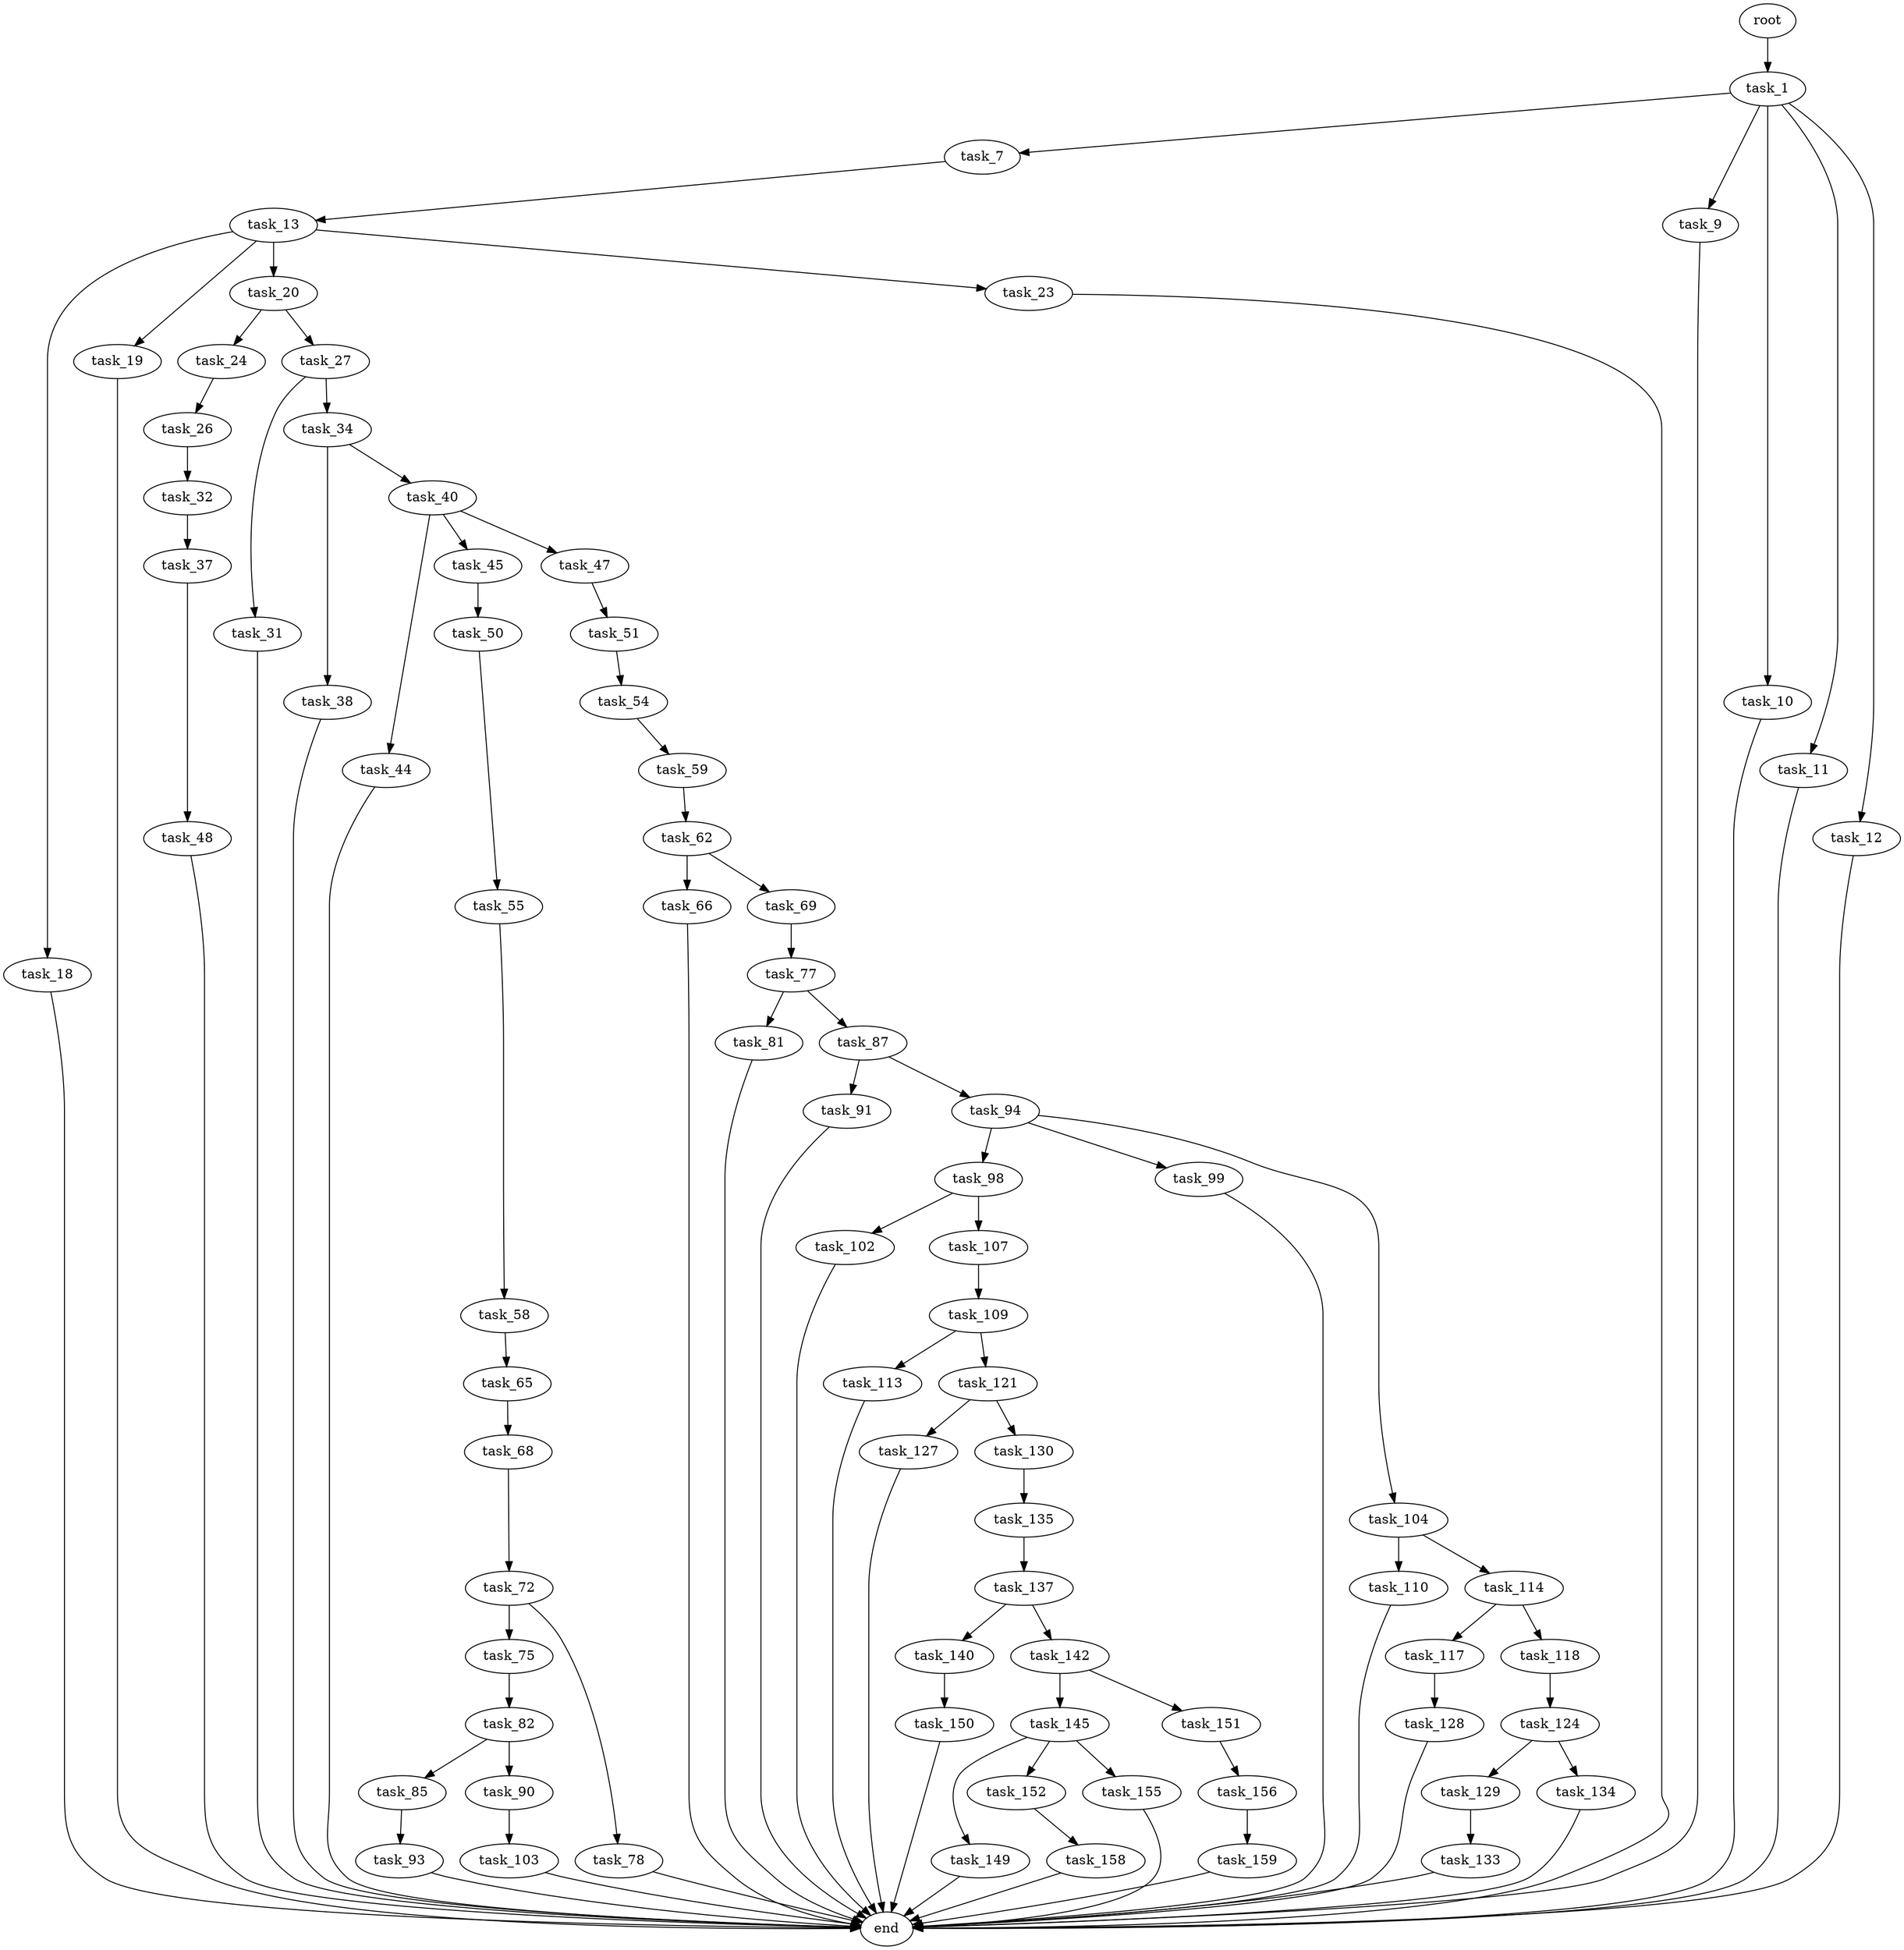 digraph G {
  root [size="0.000000"];
  task_1 [size="207432103559.000000"];
  task_7 [size="7338652992.000000"];
  task_9 [size="28991029248.000000"];
  task_10 [size="68719476736.000000"];
  task_11 [size="189710768964.000000"];
  task_12 [size="368293445632.000000"];
  task_13 [size="23315380046.000000"];
  end [size="0.000000"];
  task_18 [size="782757789696.000000"];
  task_19 [size="67657672742.000000"];
  task_20 [size="368293445632.000000"];
  task_23 [size="782757789696.000000"];
  task_24 [size="131800520093.000000"];
  task_27 [size="31036722856.000000"];
  task_26 [size="394910372324.000000"];
  task_32 [size="28991029248.000000"];
  task_31 [size="69107959674.000000"];
  task_34 [size="231928233984.000000"];
  task_37 [size="9483916363.000000"];
  task_38 [size="138338857488.000000"];
  task_40 [size="1314360385.000000"];
  task_48 [size="8589934592.000000"];
  task_44 [size="31932933962.000000"];
  task_45 [size="58387122796.000000"];
  task_47 [size="775784326150.000000"];
  task_50 [size="363791821588.000000"];
  task_51 [size="1073741824000.000000"];
  task_55 [size="534894261800.000000"];
  task_54 [size="2520126918.000000"];
  task_59 [size="15165436602.000000"];
  task_58 [size="68719476736.000000"];
  task_65 [size="242802810615.000000"];
  task_62 [size="695532371652.000000"];
  task_66 [size="174612669696.000000"];
  task_69 [size="130906757349.000000"];
  task_68 [size="1617079700.000000"];
  task_72 [size="16541251856.000000"];
  task_77 [size="549755813888.000000"];
  task_75 [size="357189403220.000000"];
  task_78 [size="1073741824000.000000"];
  task_82 [size="782757789696.000000"];
  task_81 [size="344550935458.000000"];
  task_87 [size="211665325729.000000"];
  task_85 [size="28991029248.000000"];
  task_90 [size="61296009611.000000"];
  task_93 [size="5754963488.000000"];
  task_91 [size="1073741824000.000000"];
  task_94 [size="8589934592.000000"];
  task_103 [size="549755813888.000000"];
  task_98 [size="6505159417.000000"];
  task_99 [size="22404195506.000000"];
  task_104 [size="17375789342.000000"];
  task_102 [size="8589934592.000000"];
  task_107 [size="1092108711772.000000"];
  task_110 [size="68719476736.000000"];
  task_114 [size="134217728000.000000"];
  task_109 [size="782757789696.000000"];
  task_113 [size="13724690060.000000"];
  task_121 [size="2774617718.000000"];
  task_117 [size="549755813888.000000"];
  task_118 [size="42626284650.000000"];
  task_128 [size="368551072448.000000"];
  task_124 [size="42699595997.000000"];
  task_127 [size="231928233984.000000"];
  task_130 [size="68719476736.000000"];
  task_129 [size="25481689073.000000"];
  task_134 [size="942305779686.000000"];
  task_133 [size="231928233984.000000"];
  task_135 [size="134217728000.000000"];
  task_137 [size="11913641847.000000"];
  task_140 [size="33983205228.000000"];
  task_142 [size="68719476736.000000"];
  task_150 [size="559244581692.000000"];
  task_145 [size="241843155515.000000"];
  task_151 [size="8545084091.000000"];
  task_149 [size="23502654233.000000"];
  task_152 [size="231928233984.000000"];
  task_155 [size="862322086575.000000"];
  task_156 [size="549755813888.000000"];
  task_158 [size="231928233984.000000"];
  task_159 [size="307206891345.000000"];

  root -> task_1 [size="1.000000"];
  task_1 -> task_7 [size="679477248.000000"];
  task_1 -> task_9 [size="679477248.000000"];
  task_1 -> task_10 [size="679477248.000000"];
  task_1 -> task_11 [size="679477248.000000"];
  task_1 -> task_12 [size="679477248.000000"];
  task_7 -> task_13 [size="679477248.000000"];
  task_9 -> end [size="1.000000"];
  task_10 -> end [size="1.000000"];
  task_11 -> end [size="1.000000"];
  task_12 -> end [size="1.000000"];
  task_13 -> task_18 [size="679477248.000000"];
  task_13 -> task_19 [size="679477248.000000"];
  task_13 -> task_20 [size="679477248.000000"];
  task_13 -> task_23 [size="679477248.000000"];
  task_18 -> end [size="1.000000"];
  task_19 -> end [size="1.000000"];
  task_20 -> task_24 [size="411041792.000000"];
  task_20 -> task_27 [size="411041792.000000"];
  task_23 -> end [size="1.000000"];
  task_24 -> task_26 [size="301989888.000000"];
  task_27 -> task_31 [size="838860800.000000"];
  task_27 -> task_34 [size="838860800.000000"];
  task_26 -> task_32 [size="536870912.000000"];
  task_32 -> task_37 [size="75497472.000000"];
  task_31 -> end [size="1.000000"];
  task_34 -> task_38 [size="301989888.000000"];
  task_34 -> task_40 [size="301989888.000000"];
  task_37 -> task_48 [size="209715200.000000"];
  task_38 -> end [size="1.000000"];
  task_40 -> task_44 [size="75497472.000000"];
  task_40 -> task_45 [size="75497472.000000"];
  task_40 -> task_47 [size="75497472.000000"];
  task_48 -> end [size="1.000000"];
  task_44 -> end [size="1.000000"];
  task_45 -> task_50 [size="209715200.000000"];
  task_47 -> task_51 [size="838860800.000000"];
  task_50 -> task_55 [size="536870912.000000"];
  task_51 -> task_54 [size="838860800.000000"];
  task_55 -> task_58 [size="411041792.000000"];
  task_54 -> task_59 [size="134217728.000000"];
  task_59 -> task_62 [size="301989888.000000"];
  task_58 -> task_65 [size="134217728.000000"];
  task_65 -> task_68 [size="301989888.000000"];
  task_62 -> task_66 [size="679477248.000000"];
  task_62 -> task_69 [size="679477248.000000"];
  task_66 -> end [size="1.000000"];
  task_69 -> task_77 [size="411041792.000000"];
  task_68 -> task_72 [size="134217728.000000"];
  task_72 -> task_75 [size="411041792.000000"];
  task_72 -> task_78 [size="411041792.000000"];
  task_77 -> task_81 [size="536870912.000000"];
  task_77 -> task_87 [size="536870912.000000"];
  task_75 -> task_82 [size="536870912.000000"];
  task_78 -> end [size="1.000000"];
  task_82 -> task_85 [size="679477248.000000"];
  task_82 -> task_90 [size="679477248.000000"];
  task_81 -> end [size="1.000000"];
  task_87 -> task_91 [size="838860800.000000"];
  task_87 -> task_94 [size="838860800.000000"];
  task_85 -> task_93 [size="75497472.000000"];
  task_90 -> task_103 [size="75497472.000000"];
  task_93 -> end [size="1.000000"];
  task_91 -> end [size="1.000000"];
  task_94 -> task_98 [size="33554432.000000"];
  task_94 -> task_99 [size="33554432.000000"];
  task_94 -> task_104 [size="33554432.000000"];
  task_103 -> end [size="1.000000"];
  task_98 -> task_102 [size="134217728.000000"];
  task_98 -> task_107 [size="134217728.000000"];
  task_99 -> end [size="1.000000"];
  task_104 -> task_110 [size="301989888.000000"];
  task_104 -> task_114 [size="301989888.000000"];
  task_102 -> end [size="1.000000"];
  task_107 -> task_109 [size="679477248.000000"];
  task_110 -> end [size="1.000000"];
  task_114 -> task_117 [size="209715200.000000"];
  task_114 -> task_118 [size="209715200.000000"];
  task_109 -> task_113 [size="679477248.000000"];
  task_109 -> task_121 [size="679477248.000000"];
  task_113 -> end [size="1.000000"];
  task_121 -> task_127 [size="75497472.000000"];
  task_121 -> task_130 [size="75497472.000000"];
  task_117 -> task_128 [size="536870912.000000"];
  task_118 -> task_124 [size="679477248.000000"];
  task_128 -> end [size="1.000000"];
  task_124 -> task_129 [size="838860800.000000"];
  task_124 -> task_134 [size="838860800.000000"];
  task_127 -> end [size="1.000000"];
  task_130 -> task_135 [size="134217728.000000"];
  task_129 -> task_133 [size="411041792.000000"];
  task_134 -> end [size="1.000000"];
  task_133 -> end [size="1.000000"];
  task_135 -> task_137 [size="209715200.000000"];
  task_137 -> task_140 [size="838860800.000000"];
  task_137 -> task_142 [size="838860800.000000"];
  task_140 -> task_150 [size="838860800.000000"];
  task_142 -> task_145 [size="134217728.000000"];
  task_142 -> task_151 [size="134217728.000000"];
  task_150 -> end [size="1.000000"];
  task_145 -> task_149 [size="411041792.000000"];
  task_145 -> task_152 [size="411041792.000000"];
  task_145 -> task_155 [size="411041792.000000"];
  task_151 -> task_156 [size="209715200.000000"];
  task_149 -> end [size="1.000000"];
  task_152 -> task_158 [size="301989888.000000"];
  task_155 -> end [size="1.000000"];
  task_156 -> task_159 [size="536870912.000000"];
  task_158 -> end [size="1.000000"];
  task_159 -> end [size="1.000000"];
}
